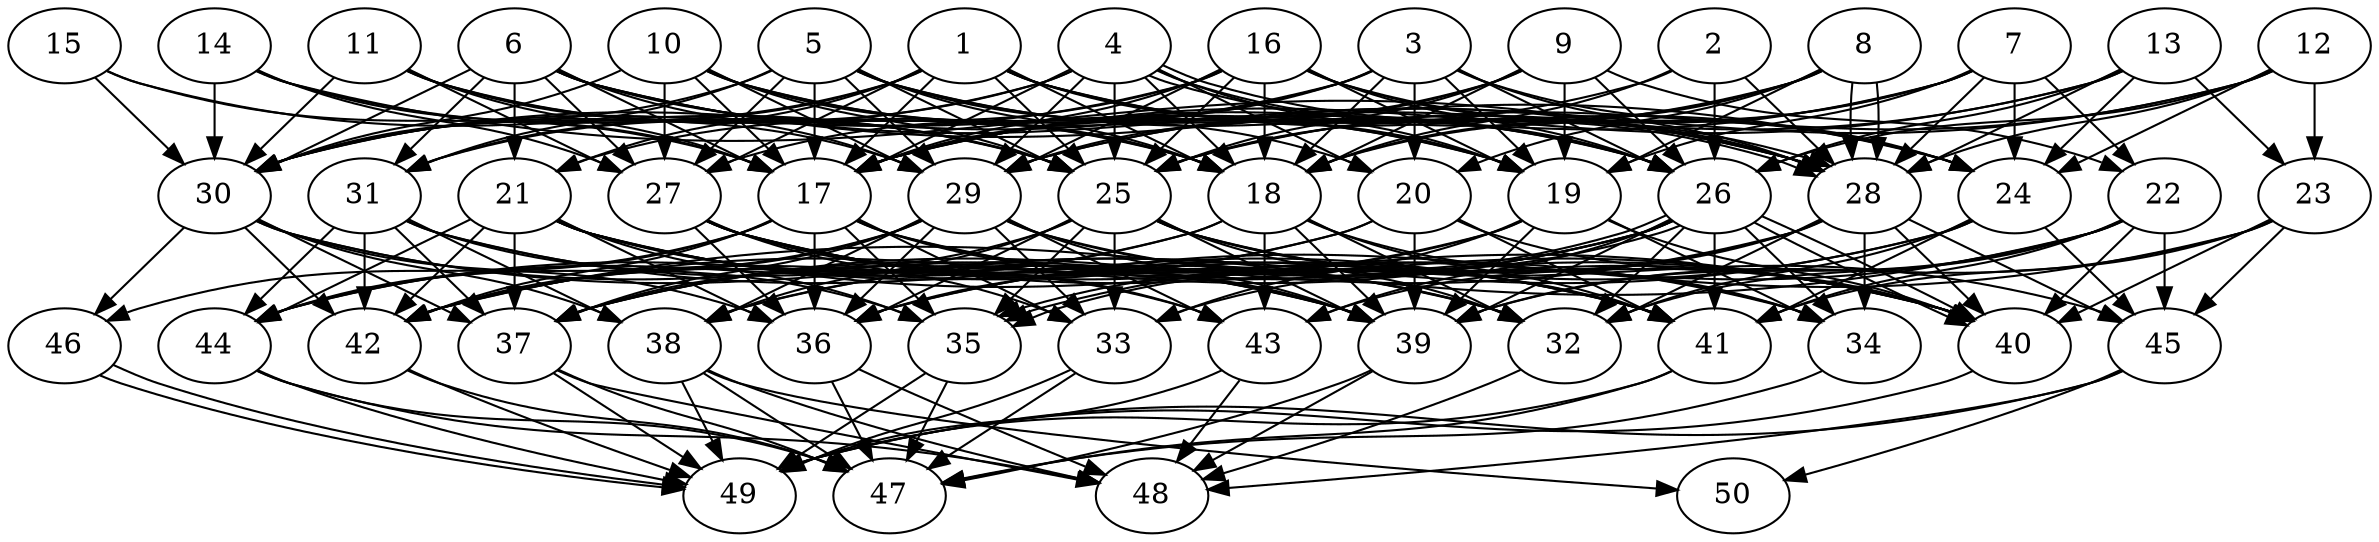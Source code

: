 // DAG automatically generated by daggen at Thu Oct  3 14:07:58 2019
// ./daggen --dot -n 50 --ccr 0.5 --fat 0.7 --regular 0.9 --density 0.9 --mindata 5242880 --maxdata 52428800 
digraph G {
  1 [size="42962944", alpha="0.14", expect_size="21481472"] 
  1 -> 17 [size ="21481472"]
  1 -> 18 [size ="21481472"]
  1 -> 19 [size ="21481472"]
  1 -> 21 [size ="21481472"]
  1 -> 24 [size ="21481472"]
  1 -> 25 [size ="21481472"]
  1 -> 26 [size ="21481472"]
  1 -> 27 [size ="21481472"]
  1 -> 28 [size ="21481472"]
  1 -> 30 [size ="21481472"]
  1 -> 31 [size ="21481472"]
  2 [size="94437376", alpha="0.19", expect_size="47218688"] 
  2 -> 17 [size ="47218688"]
  2 -> 18 [size ="47218688"]
  2 -> 26 [size ="47218688"]
  2 -> 28 [size ="47218688"]
  3 [size="20791296", alpha="0.08", expect_size="10395648"] 
  3 -> 17 [size ="10395648"]
  3 -> 18 [size ="10395648"]
  3 -> 19 [size ="10395648"]
  3 -> 20 [size ="10395648"]
  3 -> 24 [size ="10395648"]
  3 -> 26 [size ="10395648"]
  3 -> 27 [size ="10395648"]
  3 -> 28 [size ="10395648"]
  3 -> 30 [size ="10395648"]
  4 [size="75524096", alpha="0.06", expect_size="37762048"] 
  4 -> 17 [size ="37762048"]
  4 -> 18 [size ="37762048"]
  4 -> 19 [size ="37762048"]
  4 -> 20 [size ="37762048"]
  4 -> 25 [size ="37762048"]
  4 -> 26 [size ="37762048"]
  4 -> 28 [size ="37762048"]
  4 -> 28 [size ="37762048"]
  4 -> 29 [size ="37762048"]
  4 -> 30 [size ="37762048"]
  4 -> 31 [size ="37762048"]
  5 [size="45080576", alpha="0.07", expect_size="22540288"] 
  5 -> 17 [size ="22540288"]
  5 -> 18 [size ="22540288"]
  5 -> 20 [size ="22540288"]
  5 -> 25 [size ="22540288"]
  5 -> 26 [size ="22540288"]
  5 -> 27 [size ="22540288"]
  5 -> 28 [size ="22540288"]
  5 -> 29 [size ="22540288"]
  5 -> 30 [size ="22540288"]
  5 -> 31 [size ="22540288"]
  6 [size="65374208", alpha="0.12", expect_size="32687104"] 
  6 -> 17 [size ="32687104"]
  6 -> 18 [size ="32687104"]
  6 -> 19 [size ="32687104"]
  6 -> 21 [size ="32687104"]
  6 -> 24 [size ="32687104"]
  6 -> 27 [size ="32687104"]
  6 -> 28 [size ="32687104"]
  6 -> 29 [size ="32687104"]
  6 -> 30 [size ="32687104"]
  6 -> 31 [size ="32687104"]
  7 [size="95913984", alpha="0.20", expect_size="47956992"] 
  7 -> 17 [size ="47956992"]
  7 -> 18 [size ="47956992"]
  7 -> 19 [size ="47956992"]
  7 -> 22 [size ="47956992"]
  7 -> 24 [size ="47956992"]
  7 -> 25 [size ="47956992"]
  7 -> 28 [size ="47956992"]
  8 [size="33028096", alpha="0.07", expect_size="16514048"] 
  8 -> 17 [size ="16514048"]
  8 -> 18 [size ="16514048"]
  8 -> 19 [size ="16514048"]
  8 -> 20 [size ="16514048"]
  8 -> 25 [size ="16514048"]
  8 -> 28 [size ="16514048"]
  8 -> 28 [size ="16514048"]
  9 [size="28059648", alpha="0.14", expect_size="14029824"] 
  9 -> 17 [size ="14029824"]
  9 -> 18 [size ="14029824"]
  9 -> 19 [size ="14029824"]
  9 -> 22 [size ="14029824"]
  9 -> 25 [size ="14029824"]
  9 -> 26 [size ="14029824"]
  9 -> 29 [size ="14029824"]
  10 [size="25829376", alpha="0.10", expect_size="12914688"] 
  10 -> 17 [size ="12914688"]
  10 -> 18 [size ="12914688"]
  10 -> 19 [size ="12914688"]
  10 -> 25 [size ="12914688"]
  10 -> 26 [size ="12914688"]
  10 -> 27 [size ="12914688"]
  10 -> 29 [size ="12914688"]
  10 -> 30 [size ="12914688"]
  11 [size="62537728", alpha="0.05", expect_size="31268864"] 
  11 -> 17 [size ="31268864"]
  11 -> 18 [size ="31268864"]
  11 -> 25 [size ="31268864"]
  11 -> 27 [size ="31268864"]
  11 -> 29 [size ="31268864"]
  11 -> 30 [size ="31268864"]
  12 [size="35768320", alpha="0.17", expect_size="17884160"] 
  12 -> 23 [size ="17884160"]
  12 -> 24 [size ="17884160"]
  12 -> 25 [size ="17884160"]
  12 -> 26 [size ="17884160"]
  12 -> 28 [size ="17884160"]
  12 -> 29 [size ="17884160"]
  13 [size="32892928", alpha="0.01", expect_size="16446464"] 
  13 -> 17 [size ="16446464"]
  13 -> 23 [size ="16446464"]
  13 -> 24 [size ="16446464"]
  13 -> 26 [size ="16446464"]
  13 -> 28 [size ="16446464"]
  13 -> 29 [size ="16446464"]
  14 [size="72253440", alpha="0.13", expect_size="36126720"] 
  14 -> 17 [size ="36126720"]
  14 -> 25 [size ="36126720"]
  14 -> 27 [size ="36126720"]
  14 -> 28 [size ="36126720"]
  14 -> 30 [size ="36126720"]
  15 [size="100734976", alpha="0.03", expect_size="50367488"] 
  15 -> 17 [size ="50367488"]
  15 -> 25 [size ="50367488"]
  15 -> 30 [size ="50367488"]
  16 [size="40718336", alpha="0.04", expect_size="20359168"] 
  16 -> 17 [size ="20359168"]
  16 -> 18 [size ="20359168"]
  16 -> 19 [size ="20359168"]
  16 -> 21 [size ="20359168"]
  16 -> 24 [size ="20359168"]
  16 -> 25 [size ="20359168"]
  16 -> 26 [size ="20359168"]
  16 -> 28 [size ="20359168"]
  16 -> 29 [size ="20359168"]
  16 -> 30 [size ="20359168"]
  17 [size="98455552", alpha="0.05", expect_size="49227776"] 
  17 -> 33 [size ="49227776"]
  17 -> 35 [size ="49227776"]
  17 -> 36 [size ="49227776"]
  17 -> 39 [size ="49227776"]
  17 -> 40 [size ="49227776"]
  17 -> 41 [size ="49227776"]
  17 -> 42 [size ="49227776"]
  17 -> 44 [size ="49227776"]
  17 -> 46 [size ="49227776"]
  18 [size="97767424", alpha="0.15", expect_size="48883712"] 
  18 -> 32 [size ="48883712"]
  18 -> 34 [size ="48883712"]
  18 -> 39 [size ="48883712"]
  18 -> 41 [size ="48883712"]
  18 -> 42 [size ="48883712"]
  18 -> 43 [size ="48883712"]
  18 -> 44 [size ="48883712"]
  19 [size="37056512", alpha="0.18", expect_size="18528256"] 
  19 -> 33 [size ="18528256"]
  19 -> 34 [size ="18528256"]
  19 -> 36 [size ="18528256"]
  19 -> 37 [size ="18528256"]
  19 -> 39 [size ="18528256"]
  19 -> 40 [size ="18528256"]
  20 [size="103753728", alpha="0.14", expect_size="51876864"] 
  20 -> 39 [size ="51876864"]
  20 -> 40 [size ="51876864"]
  20 -> 41 [size ="51876864"]
  20 -> 42 [size ="51876864"]
  20 -> 44 [size ="51876864"]
  21 [size="57460736", alpha="0.17", expect_size="28730368"] 
  21 -> 32 [size ="28730368"]
  21 -> 35 [size ="28730368"]
  21 -> 36 [size ="28730368"]
  21 -> 37 [size ="28730368"]
  21 -> 39 [size ="28730368"]
  21 -> 40 [size ="28730368"]
  21 -> 41 [size ="28730368"]
  21 -> 42 [size ="28730368"]
  21 -> 43 [size ="28730368"]
  21 -> 44 [size ="28730368"]
  22 [size="78796800", alpha="0.18", expect_size="39398400"] 
  22 -> 32 [size ="39398400"]
  22 -> 35 [size ="39398400"]
  22 -> 39 [size ="39398400"]
  22 -> 40 [size ="39398400"]
  22 -> 41 [size ="39398400"]
  22 -> 42 [size ="39398400"]
  22 -> 45 [size ="39398400"]
  23 [size="64198656", alpha="0.01", expect_size="32099328"] 
  23 -> 36 [size ="32099328"]
  23 -> 39 [size ="32099328"]
  23 -> 40 [size ="32099328"]
  23 -> 41 [size ="32099328"]
  23 -> 45 [size ="32099328"]
  24 [size="69945344", alpha="0.17", expect_size="34972672"] 
  24 -> 32 [size ="34972672"]
  24 -> 36 [size ="34972672"]
  24 -> 38 [size ="34972672"]
  24 -> 41 [size ="34972672"]
  24 -> 45 [size ="34972672"]
  25 [size="36421632", alpha="0.01", expect_size="18210816"] 
  25 -> 32 [size ="18210816"]
  25 -> 33 [size ="18210816"]
  25 -> 34 [size ="18210816"]
  25 -> 35 [size ="18210816"]
  25 -> 36 [size ="18210816"]
  25 -> 37 [size ="18210816"]
  25 -> 38 [size ="18210816"]
  25 -> 39 [size ="18210816"]
  25 -> 40 [size ="18210816"]
  25 -> 45 [size ="18210816"]
  26 [size="52172800", alpha="0.17", expect_size="26086400"] 
  26 -> 32 [size ="26086400"]
  26 -> 34 [size ="26086400"]
  26 -> 35 [size ="26086400"]
  26 -> 35 [size ="26086400"]
  26 -> 37 [size ="26086400"]
  26 -> 38 [size ="26086400"]
  26 -> 39 [size ="26086400"]
  26 -> 40 [size ="26086400"]
  26 -> 40 [size ="26086400"]
  26 -> 41 [size ="26086400"]
  26 -> 42 [size ="26086400"]
  26 -> 43 [size ="26086400"]
  27 [size="69726208", alpha="0.11", expect_size="34863104"] 
  27 -> 32 [size ="34863104"]
  27 -> 33 [size ="34863104"]
  27 -> 34 [size ="34863104"]
  27 -> 36 [size ="34863104"]
  27 -> 40 [size ="34863104"]
  27 -> 41 [size ="34863104"]
  27 -> 43 [size ="34863104"]
  28 [size="91166720", alpha="0.09", expect_size="45583360"] 
  28 -> 32 [size ="45583360"]
  28 -> 33 [size ="45583360"]
  28 -> 34 [size ="45583360"]
  28 -> 37 [size ="45583360"]
  28 -> 40 [size ="45583360"]
  28 -> 43 [size ="45583360"]
  28 -> 45 [size ="45583360"]
  29 [size="65359872", alpha="0.12", expect_size="32679936"] 
  29 -> 33 [size ="32679936"]
  29 -> 36 [size ="32679936"]
  29 -> 37 [size ="32679936"]
  29 -> 38 [size ="32679936"]
  29 -> 39 [size ="32679936"]
  29 -> 40 [size ="32679936"]
  29 -> 41 [size ="32679936"]
  29 -> 42 [size ="32679936"]
  29 -> 43 [size ="32679936"]
  29 -> 44 [size ="32679936"]
  30 [size="57724928", alpha="0.17", expect_size="28862464"] 
  30 -> 32 [size ="28862464"]
  30 -> 36 [size ="28862464"]
  30 -> 37 [size ="28862464"]
  30 -> 38 [size ="28862464"]
  30 -> 39 [size ="28862464"]
  30 -> 42 [size ="28862464"]
  30 -> 46 [size ="28862464"]
  31 [size="31264768", alpha="0.14", expect_size="15632384"] 
  31 -> 35 [size ="15632384"]
  31 -> 37 [size ="15632384"]
  31 -> 38 [size ="15632384"]
  31 -> 39 [size ="15632384"]
  31 -> 41 [size ="15632384"]
  31 -> 42 [size ="15632384"]
  31 -> 44 [size ="15632384"]
  32 [size="18456576", alpha="0.15", expect_size="9228288"] 
  32 -> 48 [size ="9228288"]
  33 [size="103254016", alpha="0.02", expect_size="51627008"] 
  33 -> 47 [size ="51627008"]
  33 -> 49 [size ="51627008"]
  34 [size="12851200", alpha="0.02", expect_size="6425600"] 
  34 -> 47 [size ="6425600"]
  35 [size="95399936", alpha="0.01", expect_size="47699968"] 
  35 -> 47 [size ="47699968"]
  35 -> 49 [size ="47699968"]
  36 [size="102381568", alpha="0.06", expect_size="51190784"] 
  36 -> 47 [size ="51190784"]
  36 -> 48 [size ="51190784"]
  37 [size="88686592", alpha="0.10", expect_size="44343296"] 
  37 -> 47 [size ="44343296"]
  37 -> 48 [size ="44343296"]
  37 -> 49 [size ="44343296"]
  38 [size="45371392", alpha="0.12", expect_size="22685696"] 
  38 -> 47 [size ="22685696"]
  38 -> 48 [size ="22685696"]
  38 -> 49 [size ="22685696"]
  38 -> 50 [size ="22685696"]
  39 [size="89352192", alpha="0.00", expect_size="44676096"] 
  39 -> 47 [size ="44676096"]
  39 -> 48 [size ="44676096"]
  40 [size="49461248", alpha="0.08", expect_size="24730624"] 
  40 -> 49 [size ="24730624"]
  41 [size="35414016", alpha="0.06", expect_size="17707008"] 
  41 -> 47 [size ="17707008"]
  41 -> 49 [size ="17707008"]
  42 [size="99262464", alpha="0.18", expect_size="49631232"] 
  42 -> 47 [size ="49631232"]
  42 -> 49 [size ="49631232"]
  43 [size="77545472", alpha="0.01", expect_size="38772736"] 
  43 -> 48 [size ="38772736"]
  43 -> 49 [size ="38772736"]
  44 [size="87044096", alpha="0.18", expect_size="43522048"] 
  44 -> 47 [size ="43522048"]
  44 -> 48 [size ="43522048"]
  44 -> 49 [size ="43522048"]
  45 [size="95156224", alpha="0.19", expect_size="47578112"] 
  45 -> 48 [size ="47578112"]
  45 -> 49 [size ="47578112"]
  45 -> 50 [size ="47578112"]
  46 [size="97757184", alpha="0.10", expect_size="48878592"] 
  46 -> 49 [size ="48878592"]
  46 -> 49 [size ="48878592"]
  47 [size="30707712", alpha="0.13", expect_size="15353856"] 
  48 [size="76353536", alpha="0.13", expect_size="38176768"] 
  49 [size="38858752", alpha="0.05", expect_size="19429376"] 
  50 [size="39168000", alpha="0.07", expect_size="19584000"] 
}
